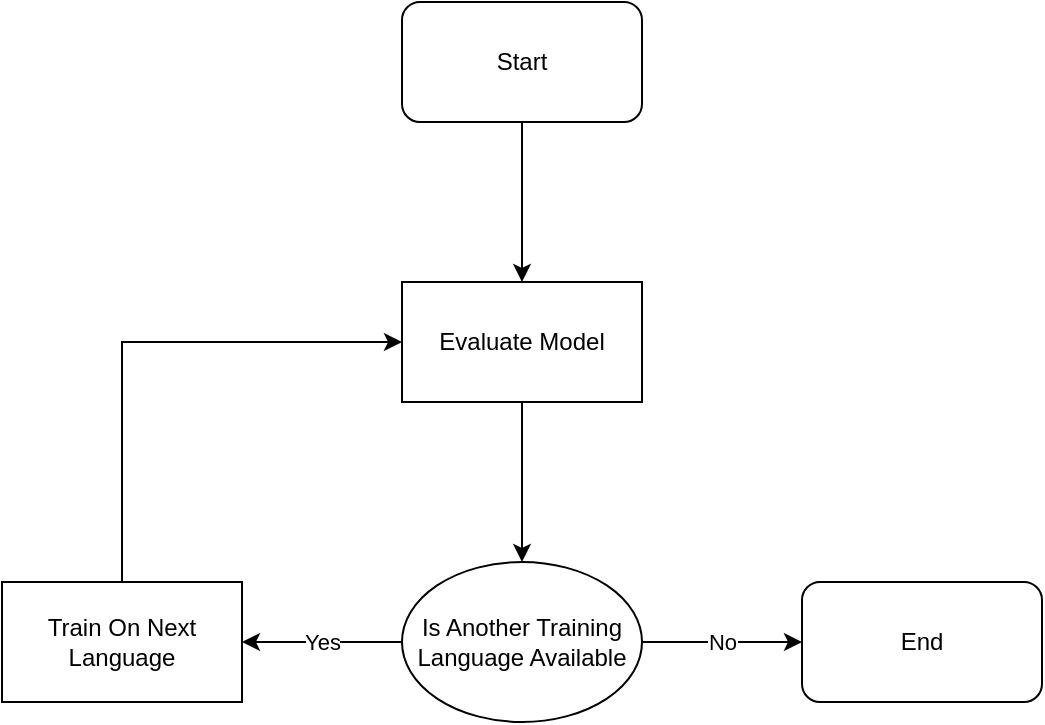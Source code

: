 <mxfile version="24.7.4">
  <diagram name="Page-1" id="zhf6FwcNSWEPF1Oosigu">
    <mxGraphModel dx="1026" dy="772" grid="1" gridSize="10" guides="1" tooltips="1" connect="1" arrows="1" fold="1" page="1" pageScale="1" pageWidth="1169" pageHeight="827" math="0" shadow="0">
      <root>
        <mxCell id="0" />
        <mxCell id="1" parent="0" />
        <mxCell id="m3Wz60BFMDpkHn_s_SLP-9" style="edgeStyle=orthogonalEdgeStyle;rounded=0;orthogonalLoop=1;jettySize=auto;html=1;entryX=0.5;entryY=0;entryDx=0;entryDy=0;" edge="1" parent="1" source="m3Wz60BFMDpkHn_s_SLP-1" target="m3Wz60BFMDpkHn_s_SLP-6">
          <mxGeometry relative="1" as="geometry" />
        </mxCell>
        <mxCell id="m3Wz60BFMDpkHn_s_SLP-1" value="Evaluate Model" style="rounded=0;whiteSpace=wrap;html=1;" vertex="1" parent="1">
          <mxGeometry x="460" y="400" width="120" height="60" as="geometry" />
        </mxCell>
        <mxCell id="m3Wz60BFMDpkHn_s_SLP-11" value="Yes" style="edgeStyle=orthogonalEdgeStyle;rounded=0;orthogonalLoop=1;jettySize=auto;html=1;entryX=1;entryY=0.5;entryDx=0;entryDy=0;" edge="1" parent="1" source="m3Wz60BFMDpkHn_s_SLP-6" target="m3Wz60BFMDpkHn_s_SLP-10">
          <mxGeometry relative="1" as="geometry" />
        </mxCell>
        <mxCell id="m3Wz60BFMDpkHn_s_SLP-17" value="No" style="edgeStyle=orthogonalEdgeStyle;rounded=0;orthogonalLoop=1;jettySize=auto;html=1;entryX=0;entryY=0.5;entryDx=0;entryDy=0;" edge="1" parent="1" source="m3Wz60BFMDpkHn_s_SLP-6" target="m3Wz60BFMDpkHn_s_SLP-16">
          <mxGeometry relative="1" as="geometry" />
        </mxCell>
        <mxCell id="m3Wz60BFMDpkHn_s_SLP-6" value="Is Another Training Language Available" style="ellipse;whiteSpace=wrap;html=1;" vertex="1" parent="1">
          <mxGeometry x="460" y="540" width="120" height="80" as="geometry" />
        </mxCell>
        <mxCell id="m3Wz60BFMDpkHn_s_SLP-7" value="" style="endArrow=classic;html=1;rounded=0;entryX=0.5;entryY=0;entryDx=0;entryDy=0;" edge="1" parent="1" target="m3Wz60BFMDpkHn_s_SLP-1">
          <mxGeometry width="50" height="50" relative="1" as="geometry">
            <mxPoint x="520" y="320" as="sourcePoint" />
            <mxPoint x="550" y="440" as="targetPoint" />
          </mxGeometry>
        </mxCell>
        <mxCell id="m3Wz60BFMDpkHn_s_SLP-12" style="edgeStyle=orthogonalEdgeStyle;rounded=0;orthogonalLoop=1;jettySize=auto;html=1;entryX=0;entryY=0.5;entryDx=0;entryDy=0;" edge="1" parent="1" source="m3Wz60BFMDpkHn_s_SLP-10" target="m3Wz60BFMDpkHn_s_SLP-1">
          <mxGeometry relative="1" as="geometry">
            <mxPoint x="390" y="430" as="targetPoint" />
            <Array as="points">
              <mxPoint x="320" y="430" />
            </Array>
          </mxGeometry>
        </mxCell>
        <mxCell id="m3Wz60BFMDpkHn_s_SLP-10" value="Train On Next Language" style="rounded=0;whiteSpace=wrap;html=1;" vertex="1" parent="1">
          <mxGeometry x="260" y="550" width="120" height="60" as="geometry" />
        </mxCell>
        <mxCell id="m3Wz60BFMDpkHn_s_SLP-14" value="Start" style="rounded=1;whiteSpace=wrap;html=1;" vertex="1" parent="1">
          <mxGeometry x="460" y="260" width="120" height="60" as="geometry" />
        </mxCell>
        <mxCell id="m3Wz60BFMDpkHn_s_SLP-16" value="End" style="rounded=1;whiteSpace=wrap;html=1;" vertex="1" parent="1">
          <mxGeometry x="660" y="550" width="120" height="60" as="geometry" />
        </mxCell>
      </root>
    </mxGraphModel>
  </diagram>
</mxfile>
